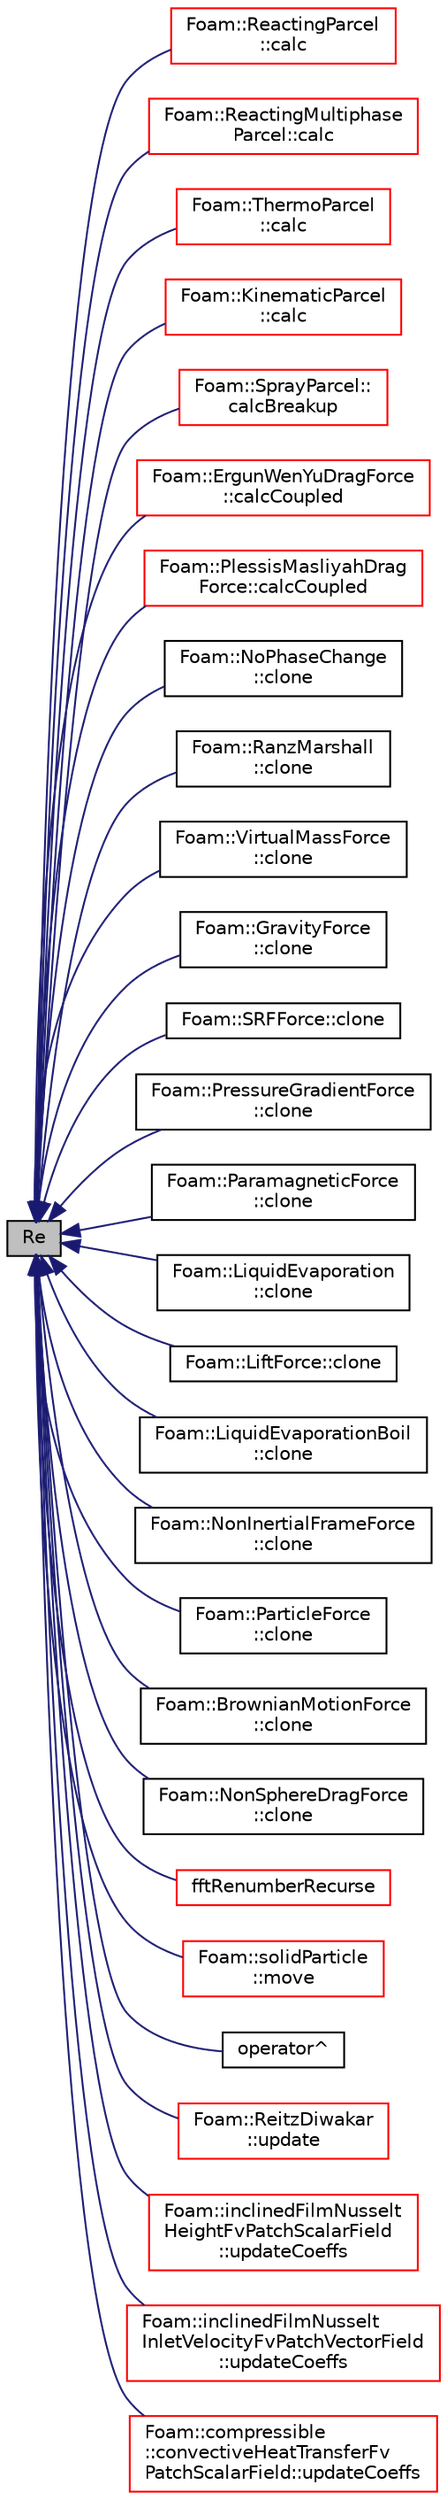 digraph "Re"
{
  bgcolor="transparent";
  edge [fontname="Helvetica",fontsize="10",labelfontname="Helvetica",labelfontsize="10"];
  node [fontname="Helvetica",fontsize="10",shape=record];
  rankdir="LR";
  Node1 [label="Re",height=0.2,width=0.4,color="black", fillcolor="grey75", style="filled", fontcolor="black"];
  Node1 -> Node2 [dir="back",color="midnightblue",fontsize="10",style="solid",fontname="Helvetica"];
  Node2 [label="Foam::ReactingParcel\l::calc",height=0.2,width=0.4,color="red",URL="$a02137.html#a6a46515d02de32cba752f8c0cdd512e9",tooltip="Update parcel properties over the time interval. "];
  Node1 -> Node3 [dir="back",color="midnightblue",fontsize="10",style="solid",fontname="Helvetica"];
  Node3 [label="Foam::ReactingMultiphase\lParcel::calc",height=0.2,width=0.4,color="red",URL="$a02132.html#a6a46515d02de32cba752f8c0cdd512e9",tooltip="Update parcel properties over the time interval. "];
  Node1 -> Node4 [dir="back",color="midnightblue",fontsize="10",style="solid",fontname="Helvetica"];
  Node4 [label="Foam::ThermoParcel\l::calc",height=0.2,width=0.4,color="red",URL="$a02669.html#a6a46515d02de32cba752f8c0cdd512e9",tooltip="Update parcel properties over the time interval. "];
  Node1 -> Node5 [dir="back",color="midnightblue",fontsize="10",style="solid",fontname="Helvetica"];
  Node5 [label="Foam::KinematicParcel\l::calc",height=0.2,width=0.4,color="red",URL="$a01257.html#a6a46515d02de32cba752f8c0cdd512e9",tooltip="Update parcel properties over the time interval. "];
  Node1 -> Node6 [dir="back",color="midnightblue",fontsize="10",style="solid",fontname="Helvetica"];
  Node6 [label="Foam::SprayParcel::\lcalcBreakup",height=0.2,width=0.4,color="red",URL="$a02483.html#a53aefcdd93050183a15b2b569718b38f",tooltip="Correct parcel properties according to breakup model. "];
  Node1 -> Node7 [dir="back",color="midnightblue",fontsize="10",style="solid",fontname="Helvetica"];
  Node7 [label="Foam::ErgunWenYuDragForce\l::calcCoupled",height=0.2,width=0.4,color="red",URL="$a00683.html#ab75663629d97d97cca393a26248907c5",tooltip="Calculate the coupled force. "];
  Node1 -> Node8 [dir="back",color="midnightblue",fontsize="10",style="solid",fontname="Helvetica"];
  Node8 [label="Foam::PlessisMasliyahDrag\lForce::calcCoupled",height=0.2,width=0.4,color="red",URL="$a01898.html#ab75663629d97d97cca393a26248907c5",tooltip="Calculate the coupled force. "];
  Node1 -> Node9 [dir="back",color="midnightblue",fontsize="10",style="solid",fontname="Helvetica"];
  Node9 [label="Foam::NoPhaseChange\l::clone",height=0.2,width=0.4,color="black",URL="$a01672.html#a86b5624790a05204f3c15c78968015cd",tooltip="Construct and return a clone. "];
  Node1 -> Node10 [dir="back",color="midnightblue",fontsize="10",style="solid",fontname="Helvetica"];
  Node10 [label="Foam::RanzMarshall\l::clone",height=0.2,width=0.4,color="black",URL="$a02113.html#aa6b014be1c2efaac453886e31eb1493f",tooltip="Construct and return a clone. "];
  Node1 -> Node11 [dir="back",color="midnightblue",fontsize="10",style="solid",fontname="Helvetica"];
  Node11 [label="Foam::VirtualMassForce\l::clone",height=0.2,width=0.4,color="black",URL="$a02900.html#a693e72a907bfa6ade0eba5e4263c1e06",tooltip="Construct and return a clone. "];
  Node1 -> Node12 [dir="back",color="midnightblue",fontsize="10",style="solid",fontname="Helvetica"];
  Node12 [label="Foam::GravityForce\l::clone",height=0.2,width=0.4,color="black",URL="$a00959.html#a693e72a907bfa6ade0eba5e4263c1e06",tooltip="Construct and return a clone. "];
  Node1 -> Node13 [dir="back",color="midnightblue",fontsize="10",style="solid",fontname="Helvetica"];
  Node13 [label="Foam::SRFForce::clone",height=0.2,width=0.4,color="black",URL="$a02487.html#a693e72a907bfa6ade0eba5e4263c1e06",tooltip="Construct and return a clone. "];
  Node1 -> Node14 [dir="back",color="midnightblue",fontsize="10",style="solid",fontname="Helvetica"];
  Node14 [label="Foam::PressureGradientForce\l::clone",height=0.2,width=0.4,color="black",URL="$a01995.html#a693e72a907bfa6ade0eba5e4263c1e06",tooltip="Construct and return a clone. "];
  Node1 -> Node15 [dir="back",color="midnightblue",fontsize="10",style="solid",fontname="Helvetica"];
  Node15 [label="Foam::ParamagneticForce\l::clone",height=0.2,width=0.4,color="black",URL="$a01807.html#a693e72a907bfa6ade0eba5e4263c1e06",tooltip="Construct and return a clone. "];
  Node1 -> Node16 [dir="back",color="midnightblue",fontsize="10",style="solid",fontname="Helvetica"];
  Node16 [label="Foam::LiquidEvaporation\l::clone",height=0.2,width=0.4,color="black",URL="$a01382.html#a86b5624790a05204f3c15c78968015cd",tooltip="Construct and return a clone. "];
  Node1 -> Node17 [dir="back",color="midnightblue",fontsize="10",style="solid",fontname="Helvetica"];
  Node17 [label="Foam::LiftForce::clone",height=0.2,width=0.4,color="black",URL="$a01337.html#a693e72a907bfa6ade0eba5e4263c1e06",tooltip="Construct and return a clone. "];
  Node1 -> Node18 [dir="back",color="midnightblue",fontsize="10",style="solid",fontname="Helvetica"];
  Node18 [label="Foam::LiquidEvaporationBoil\l::clone",height=0.2,width=0.4,color="black",URL="$a01383.html#a86b5624790a05204f3c15c78968015cd",tooltip="Construct and return a clone. "];
  Node1 -> Node19 [dir="back",color="midnightblue",fontsize="10",style="solid",fontname="Helvetica"];
  Node19 [label="Foam::NonInertialFrameForce\l::clone",height=0.2,width=0.4,color="black",URL="$a01655.html#a693e72a907bfa6ade0eba5e4263c1e06",tooltip="Construct and return a clone. "];
  Node1 -> Node20 [dir="back",color="midnightblue",fontsize="10",style="solid",fontname="Helvetica"];
  Node20 [label="Foam::ParticleForce\l::clone",height=0.2,width=0.4,color="black",URL="$a01816.html#a693e72a907bfa6ade0eba5e4263c1e06",tooltip="Construct and return a clone. "];
  Node1 -> Node21 [dir="back",color="midnightblue",fontsize="10",style="solid",fontname="Helvetica"];
  Node21 [label="Foam::BrownianMotionForce\l::clone",height=0.2,width=0.4,color="black",URL="$a00162.html#a693e72a907bfa6ade0eba5e4263c1e06",tooltip="Construct and return a clone. "];
  Node1 -> Node22 [dir="back",color="midnightblue",fontsize="10",style="solid",fontname="Helvetica"];
  Node22 [label="Foam::NonSphereDragForce\l::clone",height=0.2,width=0.4,color="black",URL="$a01659.html#a693e72a907bfa6ade0eba5e4263c1e06",tooltip="Construct and return a clone. "];
  Node1 -> Node23 [dir="back",color="midnightblue",fontsize="10",style="solid",fontname="Helvetica"];
  Node23 [label="fftRenumberRecurse",height=0.2,width=0.4,color="red",URL="$a10974.html#a584800c8dc0beab1dbcab7bfb6e92da3"];
  Node1 -> Node24 [dir="back",color="midnightblue",fontsize="10",style="solid",fontname="Helvetica"];
  Node24 [label="Foam::solidParticle\l::move",height=0.2,width=0.4,color="red",URL="$a02439.html#aa3b793966d64802fdf262dd4d14d21ed",tooltip="Move. "];
  Node1 -> Node25 [dir="back",color="midnightblue",fontsize="10",style="solid",fontname="Helvetica"];
  Node25 [label="operator^",height=0.2,width=0.4,color="black",URL="$a10974.html#ac88b49f757f0da63b6d07d413c17dc8d"];
  Node1 -> Node26 [dir="back",color="midnightblue",fontsize="10",style="solid",fontname="Helvetica"];
  Node26 [label="Foam::ReitzDiwakar\l::update",height=0.2,width=0.4,color="red",URL="$a02196.html#af86a08f997bc779309ec7d00e914e292",tooltip="Update the parcel properties. "];
  Node1 -> Node27 [dir="back",color="midnightblue",fontsize="10",style="solid",fontname="Helvetica"];
  Node27 [label="Foam::inclinedFilmNusselt\lHeightFvPatchScalarField\l::updateCoeffs",height=0.2,width=0.4,color="red",URL="$a01055.html#a7e24eafac629d3733181cd942d4c902f",tooltip="Update the coefficients associated with the patch field. "];
  Node1 -> Node28 [dir="back",color="midnightblue",fontsize="10",style="solid",fontname="Helvetica"];
  Node28 [label="Foam::inclinedFilmNusselt\lInletVelocityFvPatchVectorField\l::updateCoeffs",height=0.2,width=0.4,color="red",URL="$a01056.html#a7e24eafac629d3733181cd942d4c902f",tooltip="Update the coefficients associated with the patch field. "];
  Node1 -> Node29 [dir="back",color="midnightblue",fontsize="10",style="solid",fontname="Helvetica"];
  Node29 [label="Foam::compressible\l::convectiveHeatTransferFv\lPatchScalarField::updateCoeffs",height=0.2,width=0.4,color="red",URL="$a00407.html#a7e24eafac629d3733181cd942d4c902f",tooltip="Update the coefficients associated with the patch field. "];
}
